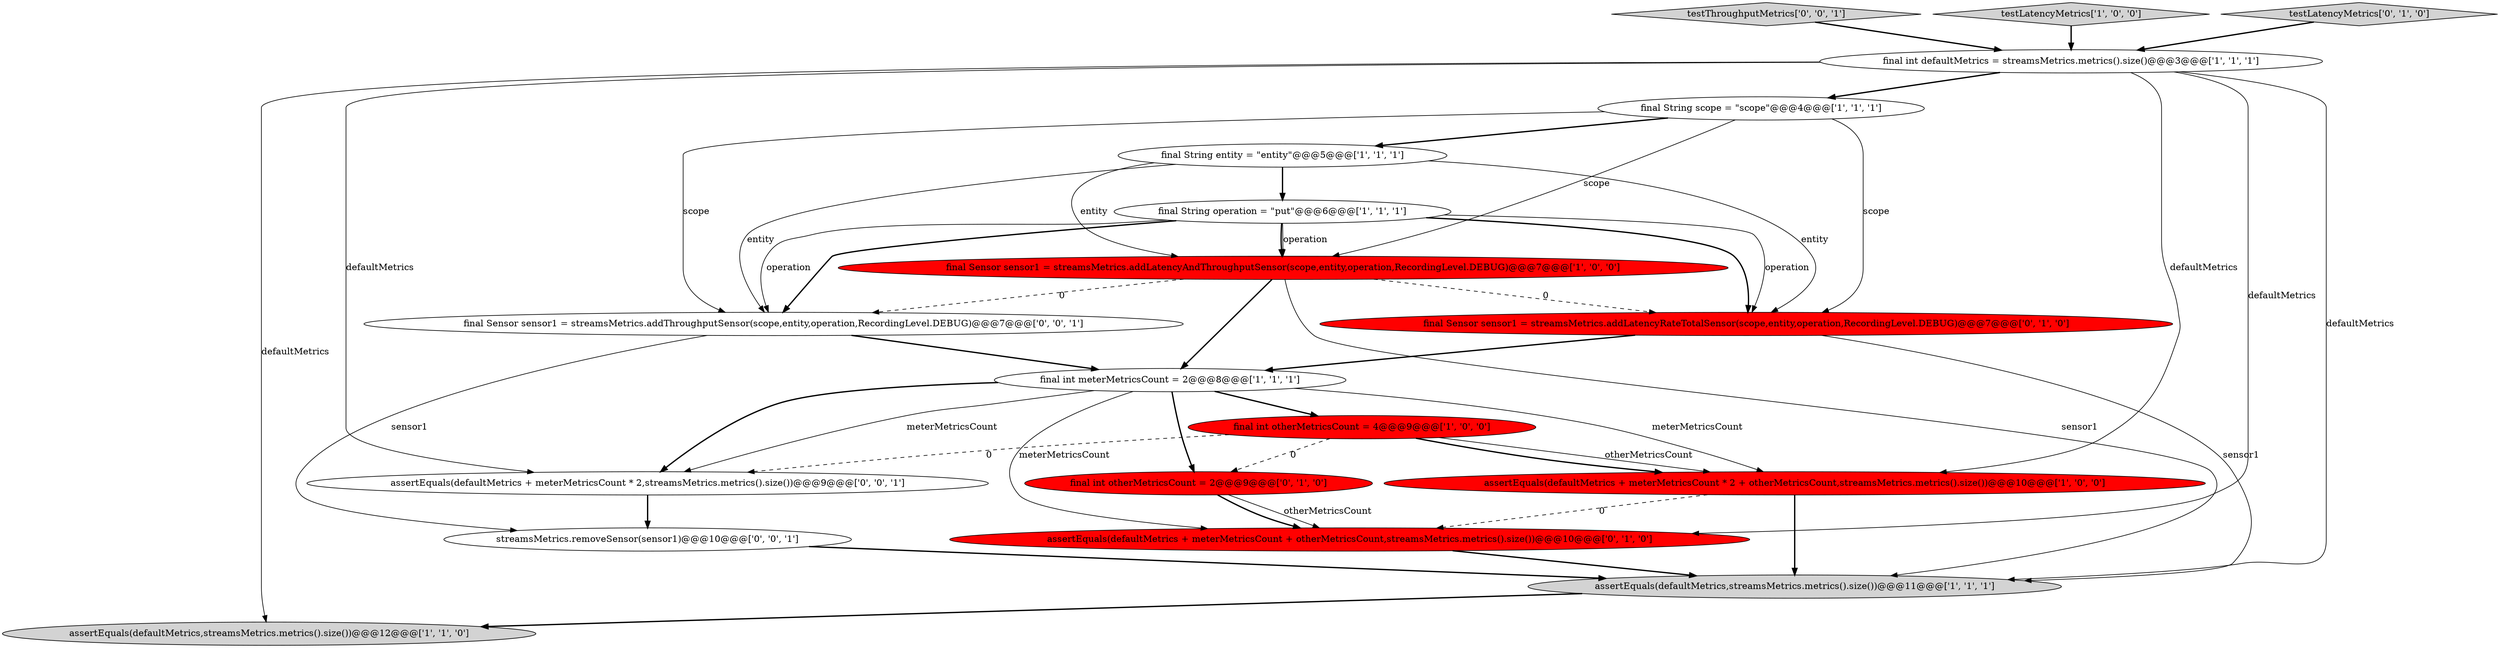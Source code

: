 digraph {
17 [style = filled, label = "testThroughputMetrics['0', '0', '1']", fillcolor = lightgray, shape = diamond image = "AAA0AAABBB3BBB"];
3 [style = filled, label = "testLatencyMetrics['1', '0', '0']", fillcolor = lightgray, shape = diamond image = "AAA0AAABBB1BBB"];
11 [style = filled, label = "final int otherMetricsCount = 2@@@9@@@['0', '1', '0']", fillcolor = red, shape = ellipse image = "AAA1AAABBB2BBB"];
7 [style = filled, label = "final int defaultMetrics = streamsMetrics.metrics().size()@@@3@@@['1', '1', '1']", fillcolor = white, shape = ellipse image = "AAA0AAABBB1BBB"];
2 [style = filled, label = "final String scope = \"scope\"@@@4@@@['1', '1', '1']", fillcolor = white, shape = ellipse image = "AAA0AAABBB1BBB"];
12 [style = filled, label = "final Sensor sensor1 = streamsMetrics.addLatencyRateTotalSensor(scope,entity,operation,RecordingLevel.DEBUG)@@@7@@@['0', '1', '0']", fillcolor = red, shape = ellipse image = "AAA1AAABBB2BBB"];
6 [style = filled, label = "final Sensor sensor1 = streamsMetrics.addLatencyAndThroughputSensor(scope,entity,operation,RecordingLevel.DEBUG)@@@7@@@['1', '0', '0']", fillcolor = red, shape = ellipse image = "AAA1AAABBB1BBB"];
18 [style = filled, label = "assertEquals(defaultMetrics + meterMetricsCount * 2,streamsMetrics.metrics().size())@@@9@@@['0', '0', '1']", fillcolor = white, shape = ellipse image = "AAA0AAABBB3BBB"];
0 [style = filled, label = "final String operation = \"put\"@@@6@@@['1', '1', '1']", fillcolor = white, shape = ellipse image = "AAA0AAABBB1BBB"];
13 [style = filled, label = "assertEquals(defaultMetrics + meterMetricsCount + otherMetricsCount,streamsMetrics.metrics().size())@@@10@@@['0', '1', '0']", fillcolor = red, shape = ellipse image = "AAA1AAABBB2BBB"];
8 [style = filled, label = "final int meterMetricsCount = 2@@@8@@@['1', '1', '1']", fillcolor = white, shape = ellipse image = "AAA0AAABBB1BBB"];
14 [style = filled, label = "testLatencyMetrics['0', '1', '0']", fillcolor = lightgray, shape = diamond image = "AAA0AAABBB2BBB"];
15 [style = filled, label = "final Sensor sensor1 = streamsMetrics.addThroughputSensor(scope,entity,operation,RecordingLevel.DEBUG)@@@7@@@['0', '0', '1']", fillcolor = white, shape = ellipse image = "AAA0AAABBB3BBB"];
5 [style = filled, label = "final int otherMetricsCount = 4@@@9@@@['1', '0', '0']", fillcolor = red, shape = ellipse image = "AAA1AAABBB1BBB"];
9 [style = filled, label = "assertEquals(defaultMetrics,streamsMetrics.metrics().size())@@@12@@@['1', '1', '0']", fillcolor = lightgray, shape = ellipse image = "AAA0AAABBB1BBB"];
16 [style = filled, label = "streamsMetrics.removeSensor(sensor1)@@@10@@@['0', '0', '1']", fillcolor = white, shape = ellipse image = "AAA0AAABBB3BBB"];
1 [style = filled, label = "assertEquals(defaultMetrics + meterMetricsCount * 2 + otherMetricsCount,streamsMetrics.metrics().size())@@@10@@@['1', '0', '0']", fillcolor = red, shape = ellipse image = "AAA1AAABBB1BBB"];
10 [style = filled, label = "final String entity = \"entity\"@@@5@@@['1', '1', '1']", fillcolor = white, shape = ellipse image = "AAA0AAABBB1BBB"];
4 [style = filled, label = "assertEquals(defaultMetrics,streamsMetrics.metrics().size())@@@11@@@['1', '1', '1']", fillcolor = lightgray, shape = ellipse image = "AAA0AAABBB1BBB"];
10->12 [style = solid, label="entity"];
4->9 [style = bold, label=""];
0->12 [style = solid, label="operation"];
1->4 [style = bold, label=""];
6->4 [style = solid, label="sensor1"];
7->18 [style = solid, label="defaultMetrics"];
0->6 [style = bold, label=""];
8->18 [style = bold, label=""];
15->16 [style = solid, label="sensor1"];
7->9 [style = solid, label="defaultMetrics"];
0->12 [style = bold, label=""];
5->1 [style = solid, label="otherMetricsCount"];
2->6 [style = solid, label="scope"];
8->18 [style = solid, label="meterMetricsCount"];
10->6 [style = solid, label="entity"];
8->13 [style = solid, label="meterMetricsCount"];
5->18 [style = dashed, label="0"];
2->10 [style = bold, label=""];
0->15 [style = solid, label="operation"];
7->4 [style = solid, label="defaultMetrics"];
0->15 [style = bold, label=""];
11->13 [style = solid, label="otherMetricsCount"];
14->7 [style = bold, label=""];
6->12 [style = dashed, label="0"];
1->13 [style = dashed, label="0"];
17->7 [style = bold, label=""];
5->1 [style = bold, label=""];
2->15 [style = solid, label="scope"];
8->5 [style = bold, label=""];
5->11 [style = dashed, label="0"];
3->7 [style = bold, label=""];
7->13 [style = solid, label="defaultMetrics"];
6->15 [style = dashed, label="0"];
7->2 [style = bold, label=""];
12->8 [style = bold, label=""];
8->1 [style = solid, label="meterMetricsCount"];
11->13 [style = bold, label=""];
10->0 [style = bold, label=""];
6->8 [style = bold, label=""];
0->6 [style = solid, label="operation"];
16->4 [style = bold, label=""];
8->11 [style = bold, label=""];
2->12 [style = solid, label="scope"];
15->8 [style = bold, label=""];
12->4 [style = solid, label="sensor1"];
7->1 [style = solid, label="defaultMetrics"];
10->15 [style = solid, label="entity"];
13->4 [style = bold, label=""];
18->16 [style = bold, label=""];
}
